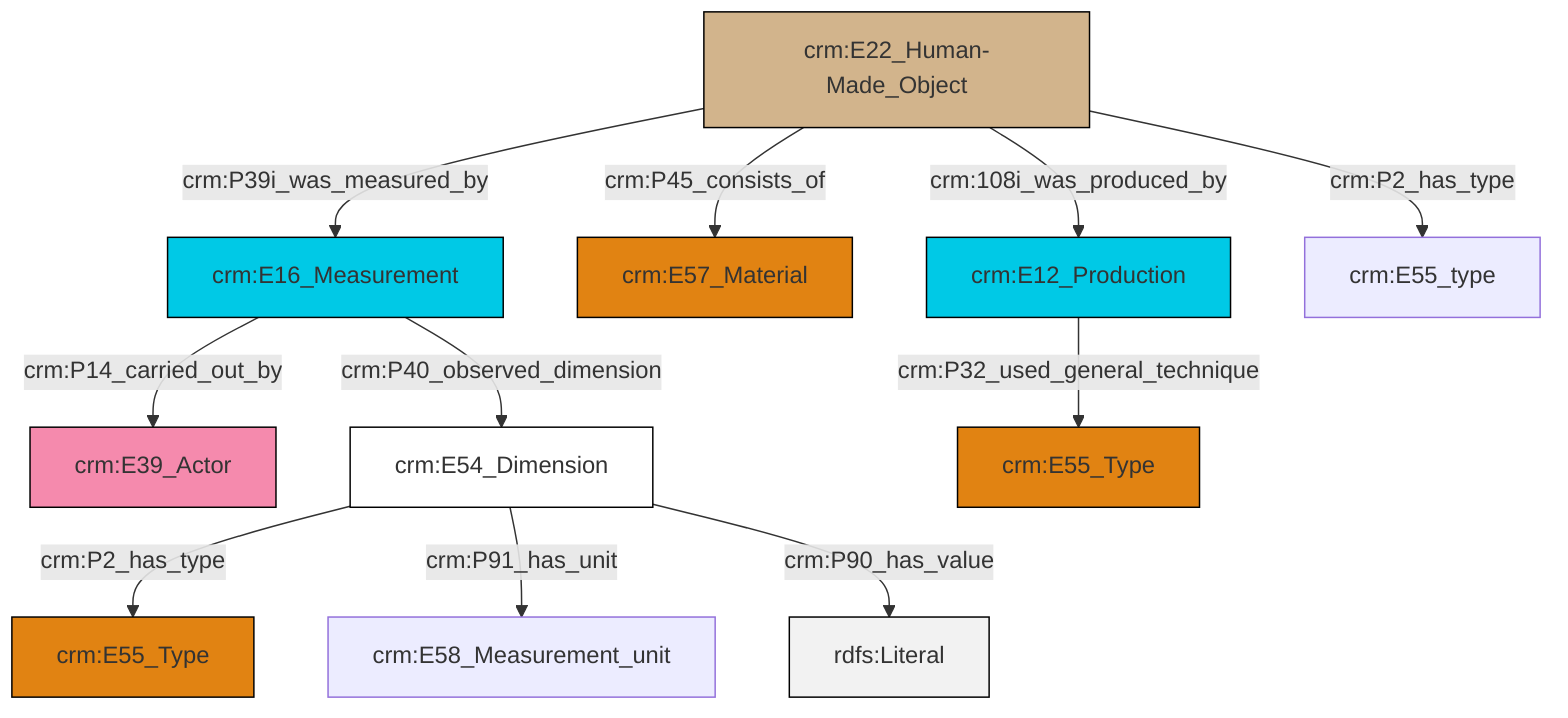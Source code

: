 graph TD
classDef Literal fill:#f2f2f2,stroke:#000000;
classDef CRM_Entity fill:#FFFFFF,stroke:#000000;
classDef Temporal_Entity fill:#00C9E6, stroke:#000000;
classDef Type fill:#E18312, stroke:#000000;
classDef Time-Span fill:#2C9C91, stroke:#000000;
classDef Appellation fill:#FFEB7F, stroke:#000000;
classDef Place fill:#008836, stroke:#000000;
classDef Persistent_Item fill:#B266B2, stroke:#000000;
classDef Conceptual_Object fill:#FFD700, stroke:#000000;
classDef Physical_Thing fill:#D2B48C, stroke:#000000;
classDef Actor fill:#f58aad, stroke:#000000;
classDef PC_Classes fill:#4ce600, stroke:#000000;
classDef Multi fill:#cccccc,stroke:#000000;

0["crm:E22_Human-Made_Object"]:::Physical_Thing -->|crm:P39i_was_measured_by| 1["crm:E16_Measurement"]:::Temporal_Entity
0["crm:E22_Human-Made_Object"]:::Physical_Thing -->|crm:P45_consists_of| 9["crm:E57_Material"]:::Type
1["crm:E16_Measurement"]:::Temporal_Entity -->|crm:P14_carried_out_by| 2["crm:E39_Actor"]:::Actor
13["crm:E54_Dimension"]:::CRM_Entity -->|crm:P2_has_type| 5["crm:E55_Type"]:::Type
1["crm:E16_Measurement"]:::Temporal_Entity -->|crm:P40_observed_dimension| 13["crm:E54_Dimension"]:::CRM_Entity
0["crm:E22_Human-Made_Object"]:::Physical_Thing -->|crm:108i_was_produced_by| 14["crm:E12_Production"]:::Temporal_Entity
13["crm:E54_Dimension"]:::CRM_Entity -->|crm:P91_has_unit| 10["crm:E58_Measurement_unit"]:::Default
13["crm:E54_Dimension"]:::CRM_Entity -->|crm:P90_has_value| 17[rdfs:Literal]:::Literal
14["crm:E12_Production"]:::Temporal_Entity -->|crm:P32_used_general_technique| 7["crm:E55_Type"]:::Type
0["crm:E22_Human-Made_Object"]:::Physical_Thing -->|crm:P2_has_type| 18["crm:E55_type"]:::Default